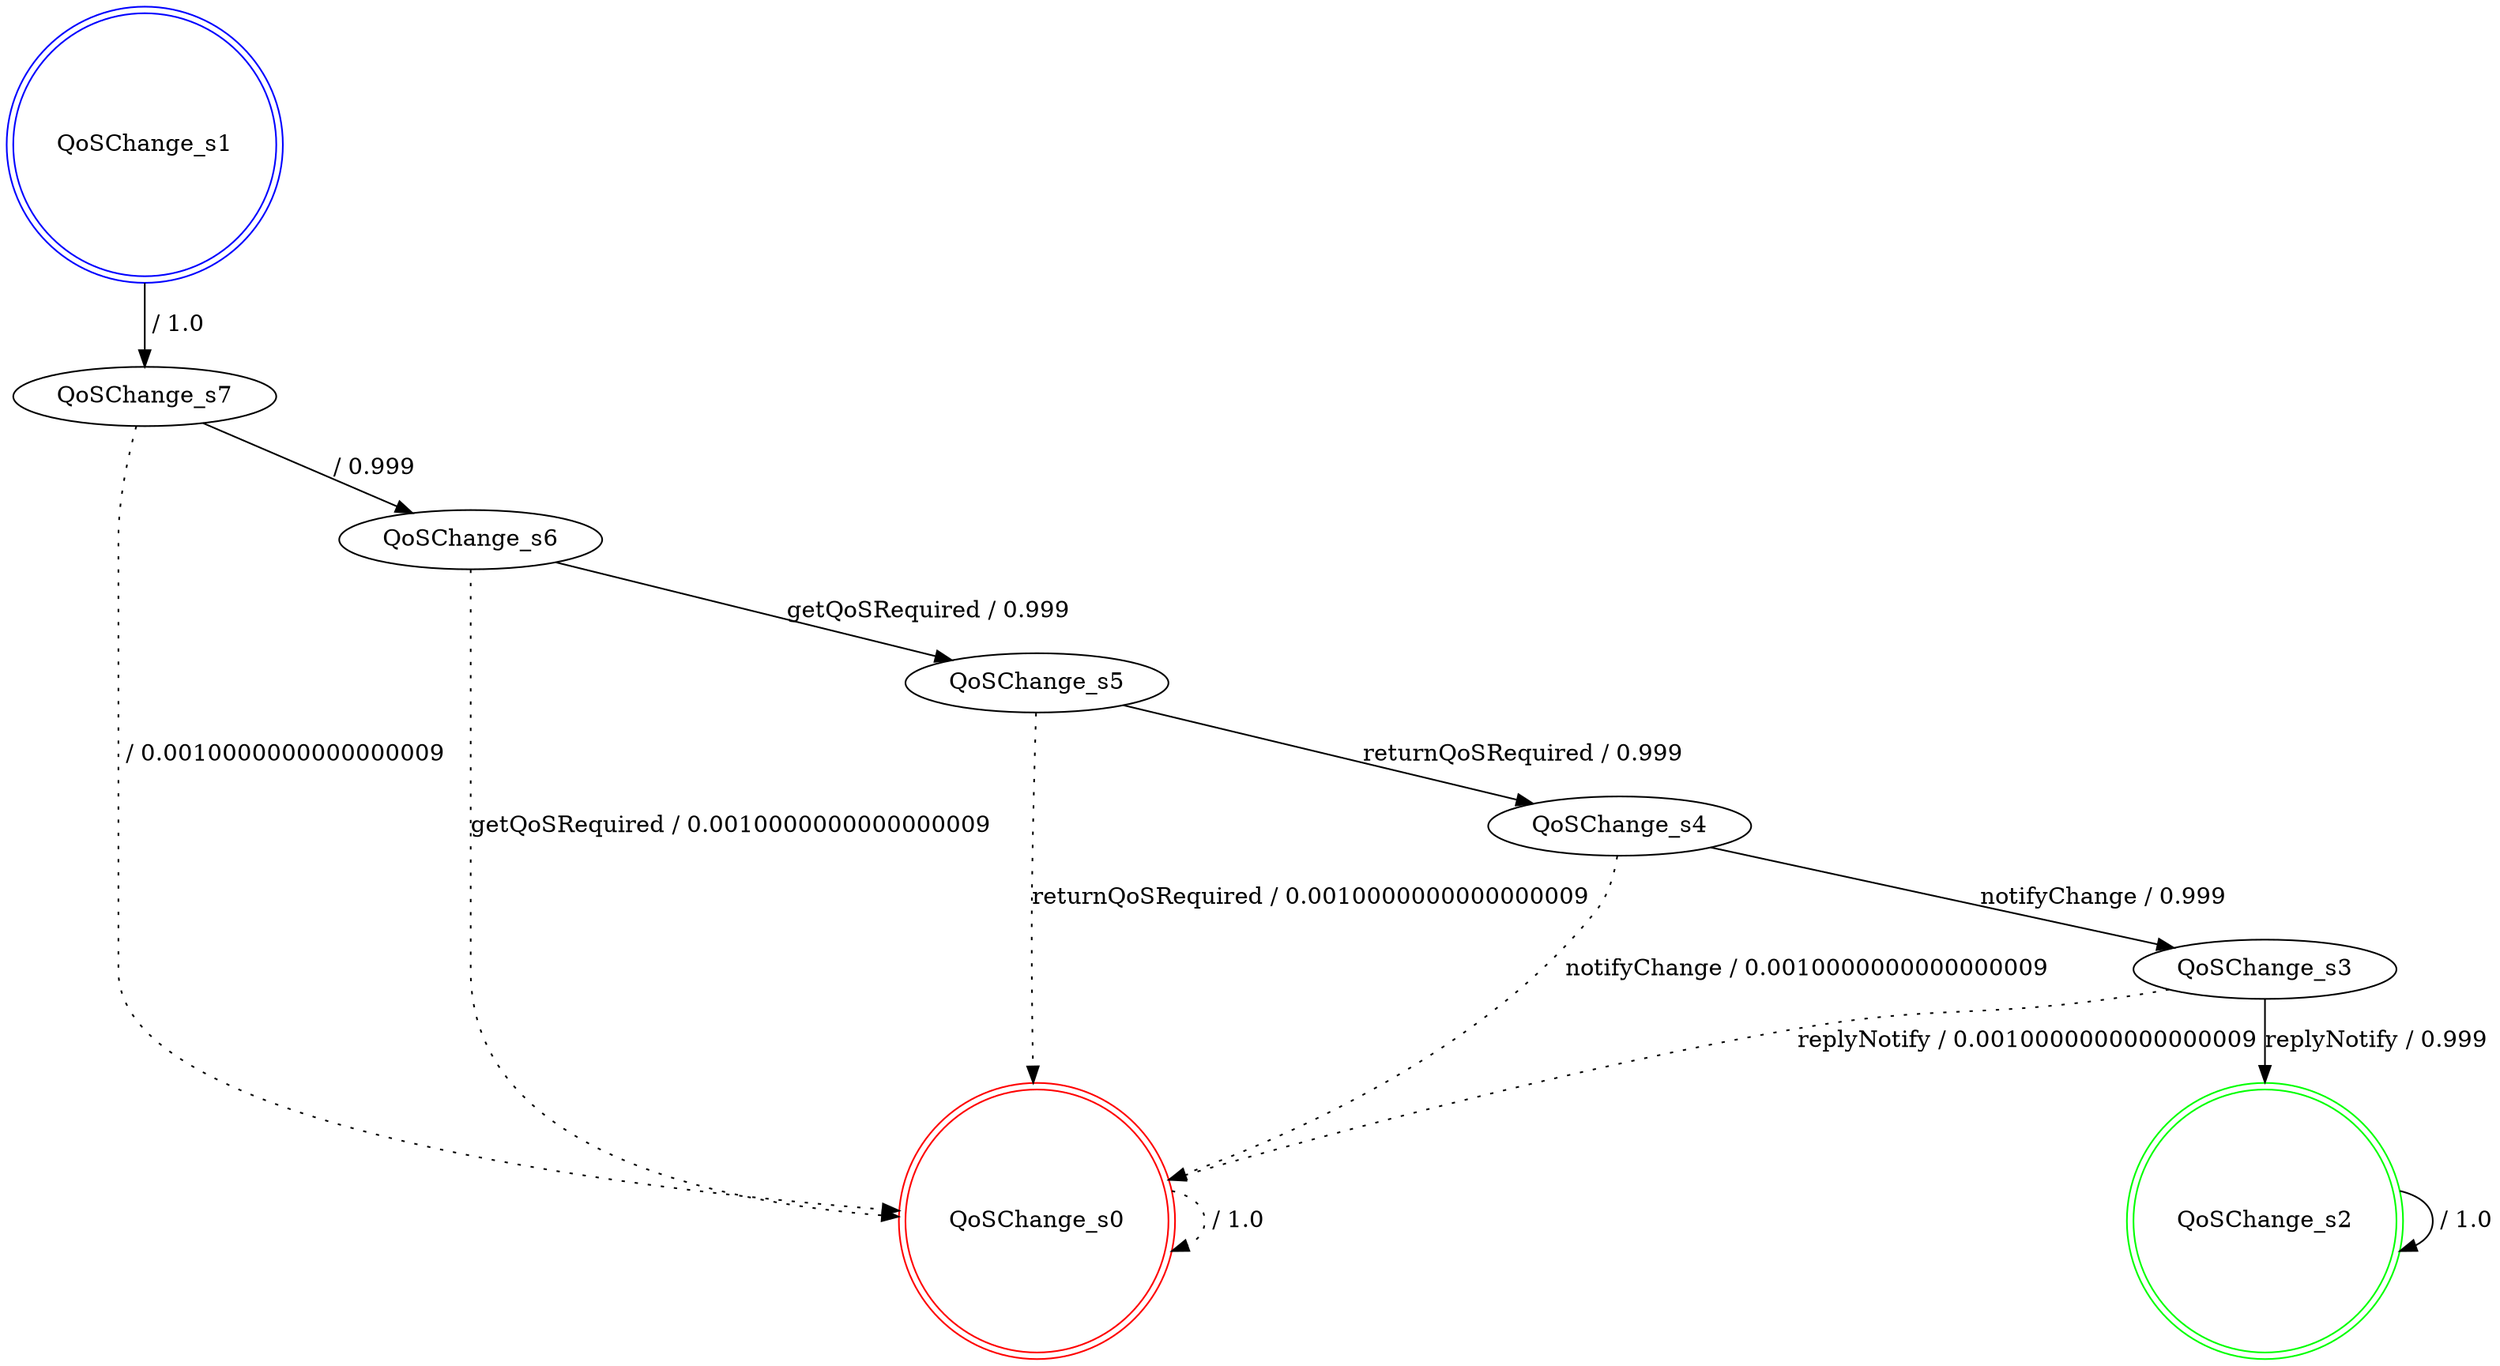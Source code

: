 digraph graphname {
QoSChange_s0 [label="QoSChange_s0",color=red,shape=doublecircle ];
QoSChange_s1 [label="QoSChange_s1",color=blue,shape=doublecircle ];
QoSChange_s2 [label="QoSChange_s2",color=green,shape=doublecircle ];
QoSChange_s3 [label="QoSChange_s3" ];
QoSChange_s4 [label="QoSChange_s4" ];
QoSChange_s5 [label="QoSChange_s5" ];
QoSChange_s6 [label="QoSChange_s6" ];
QoSChange_s7 [label="QoSChange_s7" ];
QoSChange_s0 -> QoSChange_s0 [label=" / 1.0", style=dotted];
QoSChange_s1 -> QoSChange_s7 [label=" / 1.0"];
QoSChange_s2 -> QoSChange_s2 [label=" / 1.0"];
QoSChange_s3 -> QoSChange_s2 [label="replyNotify / 0.999"];
QoSChange_s3 -> QoSChange_s0 [label="replyNotify / 0.0010000000000000009", style=dotted];
QoSChange_s4 -> QoSChange_s3 [label="notifyChange / 0.999"];
QoSChange_s4 -> QoSChange_s0 [label="notifyChange / 0.0010000000000000009", style=dotted];
QoSChange_s5 -> QoSChange_s4 [label="returnQoSRequired / 0.999"];
QoSChange_s5 -> QoSChange_s0 [label="returnQoSRequired / 0.0010000000000000009", style=dotted];
QoSChange_s6 -> QoSChange_s5 [label="getQoSRequired / 0.999"];
QoSChange_s6 -> QoSChange_s0 [label="getQoSRequired / 0.0010000000000000009", style=dotted];
QoSChange_s7 -> QoSChange_s6 [label=" / 0.999"];
QoSChange_s7 -> QoSChange_s0 [label=" / 0.0010000000000000009", style=dotted];
}